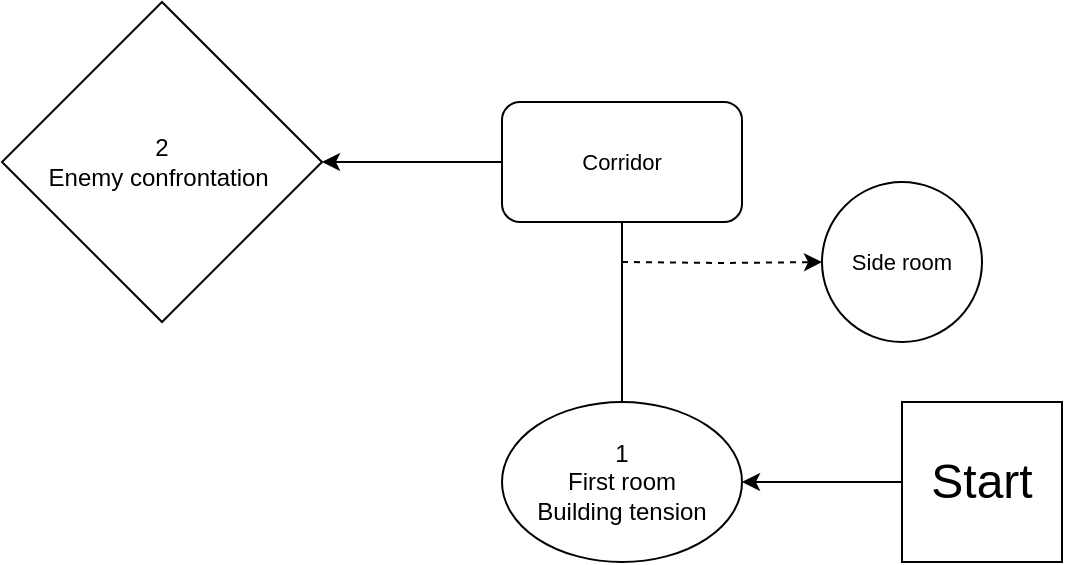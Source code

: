 <mxfile version="21.3.4" type="github">
  <diagram id="C5RBs43oDa-KdzZeNtuy" name="Page-1">
    <mxGraphModel dx="2074" dy="1114" grid="1" gridSize="10" guides="1" tooltips="1" connect="1" arrows="1" fold="1" page="1" pageScale="1" pageWidth="827" pageHeight="1169" math="0" shadow="0">
      <root>
        <mxCell id="WIyWlLk6GJQsqaUBKTNV-0" />
        <mxCell id="WIyWlLk6GJQsqaUBKTNV-1" parent="WIyWlLk6GJQsqaUBKTNV-0" />
        <mxCell id="N9jEWwjpJ3TGgb9oQ3jS-1" style="edgeStyle=orthogonalEdgeStyle;rounded=0;orthogonalLoop=1;jettySize=auto;html=1;exitX=0;exitY=0.5;exitDx=0;exitDy=0;entryX=1;entryY=0.5;entryDx=0;entryDy=0;" edge="1" parent="WIyWlLk6GJQsqaUBKTNV-1" source="EN_J2SsIbc7_pDlF_bES-0" target="EN_J2SsIbc7_pDlF_bES-1">
          <mxGeometry relative="1" as="geometry" />
        </mxCell>
        <mxCell id="EN_J2SsIbc7_pDlF_bES-0" value="&lt;font style=&quot;font-size: 24px;&quot;&gt;Start&lt;/font&gt;" style="whiteSpace=wrap;html=1;aspect=fixed;" parent="WIyWlLk6GJQsqaUBKTNV-1" vertex="1">
          <mxGeometry x="540" y="810" width="80" height="80" as="geometry" />
        </mxCell>
        <mxCell id="EN_J2SsIbc7_pDlF_bES-4" style="edgeStyle=orthogonalEdgeStyle;rounded=0;orthogonalLoop=1;jettySize=auto;html=1;exitX=0.5;exitY=0;exitDx=0;exitDy=0;entryX=1;entryY=0.5;entryDx=0;entryDy=0;" parent="WIyWlLk6GJQsqaUBKTNV-1" source="EN_J2SsIbc7_pDlF_bES-1" target="EN_J2SsIbc7_pDlF_bES-3" edge="1">
          <mxGeometry relative="1" as="geometry">
            <Array as="points">
              <mxPoint x="400" y="690" />
            </Array>
          </mxGeometry>
        </mxCell>
        <mxCell id="EN_J2SsIbc7_pDlF_bES-1" value="1&lt;br&gt;First room&lt;br&gt;Building tension" style="ellipse;whiteSpace=wrap;html=1;" parent="WIyWlLk6GJQsqaUBKTNV-1" vertex="1">
          <mxGeometry x="340" y="810" width="120" height="80" as="geometry" />
        </mxCell>
        <mxCell id="EN_J2SsIbc7_pDlF_bES-3" value="2&lt;br&gt;Enemy confrontation&amp;nbsp; " style="rhombus;whiteSpace=wrap;html=1;" parent="WIyWlLk6GJQsqaUBKTNV-1" vertex="1">
          <mxGeometry x="90" y="610" width="160" height="160" as="geometry" />
        </mxCell>
        <mxCell id="EN_J2SsIbc7_pDlF_bES-10" style="edgeStyle=orthogonalEdgeStyle;shape=connector;rounded=0;orthogonalLoop=1;jettySize=auto;html=1;exitX=0;exitY=0.5;exitDx=0;exitDy=0;labelBackgroundColor=default;strokeColor=default;fontFamily=Helvetica;fontSize=11;fontColor=default;endArrow=classic;entryX=0;entryY=0.5;entryDx=0;entryDy=0;dashed=1;" parent="WIyWlLk6GJQsqaUBKTNV-1" target="EN_J2SsIbc7_pDlF_bES-7" edge="1">
          <mxGeometry relative="1" as="geometry">
            <mxPoint x="400" y="740" as="sourcePoint" />
          </mxGeometry>
        </mxCell>
        <mxCell id="EN_J2SsIbc7_pDlF_bES-7" value="Side room" style="ellipse;whiteSpace=wrap;html=1;aspect=fixed;fontFamily=Helvetica;fontSize=11;fontColor=default;" parent="WIyWlLk6GJQsqaUBKTNV-1" vertex="1">
          <mxGeometry x="500" y="700" width="80" height="80" as="geometry" />
        </mxCell>
        <mxCell id="EN_J2SsIbc7_pDlF_bES-12" value="Corridor" style="rounded=1;whiteSpace=wrap;html=1;fontFamily=Helvetica;fontSize=11;fontColor=default;" parent="WIyWlLk6GJQsqaUBKTNV-1" vertex="1">
          <mxGeometry x="340" y="660" width="120" height="60" as="geometry" />
        </mxCell>
      </root>
    </mxGraphModel>
  </diagram>
</mxfile>
